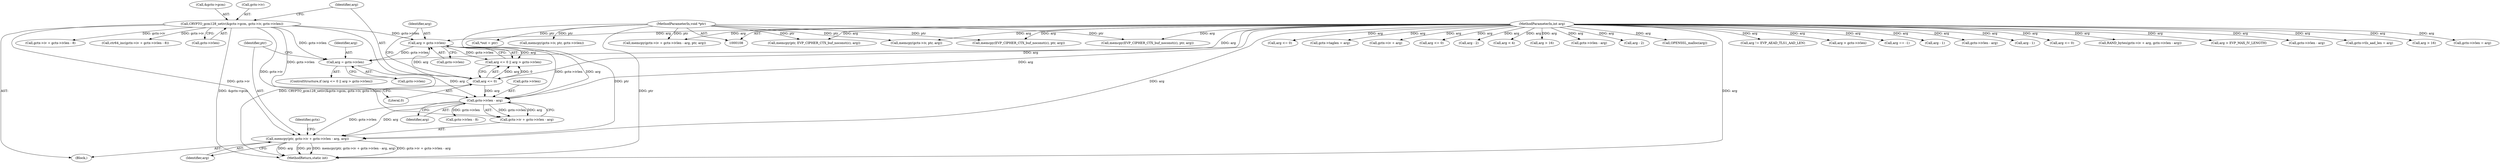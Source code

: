 digraph "0_openssl_00d965474b22b54e4275232bc71ee0c699c5cd21_0@API" {
"1000380" [label="(Call,memcpy(ptr, gctx->iv + gctx->ivlen - arg, arg))"];
"1000112" [label="(MethodParameterIn,void *ptr)"];
"1000354" [label="(Call,CRYPTO_gcm128_setiv(&gctx->gcm, gctx->iv, gctx->ivlen))"];
"1000386" [label="(Call,gctx->ivlen - arg)"];
"1000370" [label="(Call,arg > gctx->ivlen)"];
"1000367" [label="(Call,arg <= 0)"];
"1000111" [label="(MethodParameterIn,int arg)"];
"1000375" [label="(Call,arg = gctx->ivlen)"];
"1000354" [label="(Call,CRYPTO_gcm128_setiv(&gctx->gcm, gctx->iv, gctx->ivlen))"];
"1000324" [label="(Call,gctx->ivlen - arg)"];
"1000382" [label="(Call,gctx->iv + gctx->ivlen - arg)"];
"1000507" [label="(Call,arg - 2)"];
"1000198" [label="(Call,OPENSSL_malloc(arg))"];
"1000459" [label="(Call,arg != EVP_AEAD_TLS1_AAD_LEN)"];
"1000397" [label="(Call,gctx->ivlen - 8)"];
"1000370" [label="(Call,arg > gctx->ivlen)"];
"1000111" [label="(MethodParameterIn,int arg)"];
"1000371" [label="(Identifier,arg)"];
"1000528" [label="(Call,*out = ptr)"];
"1000393" [label="(Call,gctx->iv + gctx->ivlen - 8)"];
"1000392" [label="(Call,ctr64_inc(gctx->iv + gctx->ivlen - 8))"];
"1000386" [label="(Call,gctx->ivlen - arg)"];
"1000365" [label="(ControlStructure,if (arg <= 0 || arg > gctx->ivlen))"];
"1000122" [label="(Block,)"];
"1000177" [label="(Call,arg > gctx->ivlen)"];
"1000271" [label="(Call,arg == -1)"];
"1000395" [label="(Identifier,gctx)"];
"1000490" [label="(Call,arg - 1)"];
"1000376" [label="(Identifier,arg)"];
"1000297" [label="(Call,gctx->ivlen - arg)"];
"1000517" [label="(Call,arg - 1)"];
"1000229" [label="(Call,memcpy(EVP_CIPHER_CTX_buf_noconst(c), ptr, arg))"];
"1000377" [label="(Call,gctx->ivlen)"];
"1000367" [label="(Call,arg <= 0)"];
"1000464" [label="(Call,memcpy(EVP_CIPHER_CTX_buf_noconst(c), ptr, arg))"];
"1000167" [label="(Call,arg <= 0)"];
"1000391" [label="(Identifier,arg)"];
"1000262" [label="(Call,memcpy(ptr, EVP_CIPHER_CTX_buf_noconst(c), arg))"];
"1000318" [label="(Call,RAND_bytes(gctx->iv + arg, gctx->ivlen - arg))"];
"1000390" [label="(Identifier,arg)"];
"1000174" [label="(Call,arg > EVP_MAX_IV_LENGTH)"];
"1000366" [label="(Call,arg <= 0 || arg > gctx->ivlen)"];
"1000427" [label="(Call,memcpy(gctx->iv + gctx->ivlen - arg, ptr, arg))"];
"1000614" [label="(MethodReturn,static int)"];
"1000372" [label="(Call,gctx->ivlen)"];
"1000432" [label="(Call,gctx->ivlen - arg)"];
"1000381" [label="(Identifier,ptr)"];
"1000307" [label="(Call,memcpy(gctx->iv, ptr, arg))"];
"1000469" [label="(Call,gctx->tls_aad_len = arg)"];
"1000359" [label="(Call,gctx->iv)"];
"1000222" [label="(Call,arg > 16)"];
"1000369" [label="(Literal,0)"];
"1000112" [label="(MethodParameterIn,void *ptr)"];
"1000208" [label="(Call,gctx->ivlen = arg)"];
"1000375" [label="(Call,arg = gctx->ivlen)"];
"1000218" [label="(Call,arg <= 0)"];
"1000355" [label="(Call,&gctx->gcm)"];
"1000234" [label="(Call,gctx->taglen = arg)"];
"1000319" [label="(Call,gctx->iv + arg)"];
"1000380" [label="(Call,memcpy(ptr, gctx->iv + gctx->ivlen - arg, arg))"];
"1000244" [label="(Call,arg <= 0)"];
"1000276" [label="(Call,memcpy(gctx->iv, ptr, gctx->ivlen))"];
"1000483" [label="(Call,arg - 2)"];
"1000362" [label="(Call,gctx->ivlen)"];
"1000293" [label="(Call,arg < 4)"];
"1000368" [label="(Identifier,arg)"];
"1000387" [label="(Call,gctx->ivlen)"];
"1000248" [label="(Call,arg > 16)"];
"1000380" -> "1000122"  [label="AST: "];
"1000380" -> "1000391"  [label="CFG: "];
"1000381" -> "1000380"  [label="AST: "];
"1000382" -> "1000380"  [label="AST: "];
"1000391" -> "1000380"  [label="AST: "];
"1000395" -> "1000380"  [label="CFG: "];
"1000380" -> "1000614"  [label="DDG: memcpy(ptr, gctx->iv + gctx->ivlen - arg, arg)"];
"1000380" -> "1000614"  [label="DDG: gctx->iv + gctx->ivlen - arg"];
"1000380" -> "1000614"  [label="DDG: arg"];
"1000380" -> "1000614"  [label="DDG: ptr"];
"1000112" -> "1000380"  [label="DDG: ptr"];
"1000354" -> "1000380"  [label="DDG: gctx->iv"];
"1000386" -> "1000380"  [label="DDG: gctx->ivlen"];
"1000386" -> "1000380"  [label="DDG: arg"];
"1000111" -> "1000380"  [label="DDG: arg"];
"1000112" -> "1000108"  [label="AST: "];
"1000112" -> "1000614"  [label="DDG: ptr"];
"1000112" -> "1000229"  [label="DDG: ptr"];
"1000112" -> "1000262"  [label="DDG: ptr"];
"1000112" -> "1000276"  [label="DDG: ptr"];
"1000112" -> "1000307"  [label="DDG: ptr"];
"1000112" -> "1000427"  [label="DDG: ptr"];
"1000112" -> "1000464"  [label="DDG: ptr"];
"1000112" -> "1000528"  [label="DDG: ptr"];
"1000354" -> "1000122"  [label="AST: "];
"1000354" -> "1000362"  [label="CFG: "];
"1000355" -> "1000354"  [label="AST: "];
"1000359" -> "1000354"  [label="AST: "];
"1000362" -> "1000354"  [label="AST: "];
"1000368" -> "1000354"  [label="CFG: "];
"1000354" -> "1000614"  [label="DDG: CRYPTO_gcm128_setiv(&gctx->gcm, gctx->iv, gctx->ivlen)"];
"1000354" -> "1000614"  [label="DDG: &gctx->gcm"];
"1000354" -> "1000370"  [label="DDG: gctx->ivlen"];
"1000354" -> "1000375"  [label="DDG: gctx->ivlen"];
"1000354" -> "1000382"  [label="DDG: gctx->iv"];
"1000354" -> "1000386"  [label="DDG: gctx->ivlen"];
"1000354" -> "1000392"  [label="DDG: gctx->iv"];
"1000354" -> "1000393"  [label="DDG: gctx->iv"];
"1000386" -> "1000382"  [label="AST: "];
"1000386" -> "1000390"  [label="CFG: "];
"1000387" -> "1000386"  [label="AST: "];
"1000390" -> "1000386"  [label="AST: "];
"1000382" -> "1000386"  [label="CFG: "];
"1000386" -> "1000382"  [label="DDG: gctx->ivlen"];
"1000386" -> "1000382"  [label="DDG: arg"];
"1000370" -> "1000386"  [label="DDG: gctx->ivlen"];
"1000370" -> "1000386"  [label="DDG: arg"];
"1000375" -> "1000386"  [label="DDG: arg"];
"1000367" -> "1000386"  [label="DDG: arg"];
"1000111" -> "1000386"  [label="DDG: arg"];
"1000386" -> "1000397"  [label="DDG: gctx->ivlen"];
"1000370" -> "1000366"  [label="AST: "];
"1000370" -> "1000372"  [label="CFG: "];
"1000371" -> "1000370"  [label="AST: "];
"1000372" -> "1000370"  [label="AST: "];
"1000366" -> "1000370"  [label="CFG: "];
"1000370" -> "1000366"  [label="DDG: arg"];
"1000370" -> "1000366"  [label="DDG: gctx->ivlen"];
"1000367" -> "1000370"  [label="DDG: arg"];
"1000111" -> "1000370"  [label="DDG: arg"];
"1000370" -> "1000375"  [label="DDG: gctx->ivlen"];
"1000367" -> "1000366"  [label="AST: "];
"1000367" -> "1000369"  [label="CFG: "];
"1000368" -> "1000367"  [label="AST: "];
"1000369" -> "1000367"  [label="AST: "];
"1000371" -> "1000367"  [label="CFG: "];
"1000366" -> "1000367"  [label="CFG: "];
"1000367" -> "1000366"  [label="DDG: arg"];
"1000367" -> "1000366"  [label="DDG: 0"];
"1000111" -> "1000367"  [label="DDG: arg"];
"1000111" -> "1000108"  [label="AST: "];
"1000111" -> "1000614"  [label="DDG: arg"];
"1000111" -> "1000167"  [label="DDG: arg"];
"1000111" -> "1000174"  [label="DDG: arg"];
"1000111" -> "1000177"  [label="DDG: arg"];
"1000111" -> "1000198"  [label="DDG: arg"];
"1000111" -> "1000208"  [label="DDG: arg"];
"1000111" -> "1000218"  [label="DDG: arg"];
"1000111" -> "1000222"  [label="DDG: arg"];
"1000111" -> "1000229"  [label="DDG: arg"];
"1000111" -> "1000234"  [label="DDG: arg"];
"1000111" -> "1000244"  [label="DDG: arg"];
"1000111" -> "1000248"  [label="DDG: arg"];
"1000111" -> "1000262"  [label="DDG: arg"];
"1000111" -> "1000271"  [label="DDG: arg"];
"1000111" -> "1000293"  [label="DDG: arg"];
"1000111" -> "1000297"  [label="DDG: arg"];
"1000111" -> "1000307"  [label="DDG: arg"];
"1000111" -> "1000318"  [label="DDG: arg"];
"1000111" -> "1000319"  [label="DDG: arg"];
"1000111" -> "1000324"  [label="DDG: arg"];
"1000111" -> "1000375"  [label="DDG: arg"];
"1000111" -> "1000432"  [label="DDG: arg"];
"1000111" -> "1000427"  [label="DDG: arg"];
"1000111" -> "1000459"  [label="DDG: arg"];
"1000111" -> "1000464"  [label="DDG: arg"];
"1000111" -> "1000469"  [label="DDG: arg"];
"1000111" -> "1000483"  [label="DDG: arg"];
"1000111" -> "1000490"  [label="DDG: arg"];
"1000111" -> "1000507"  [label="DDG: arg"];
"1000111" -> "1000517"  [label="DDG: arg"];
"1000375" -> "1000365"  [label="AST: "];
"1000375" -> "1000377"  [label="CFG: "];
"1000376" -> "1000375"  [label="AST: "];
"1000377" -> "1000375"  [label="AST: "];
"1000381" -> "1000375"  [label="CFG: "];
}
